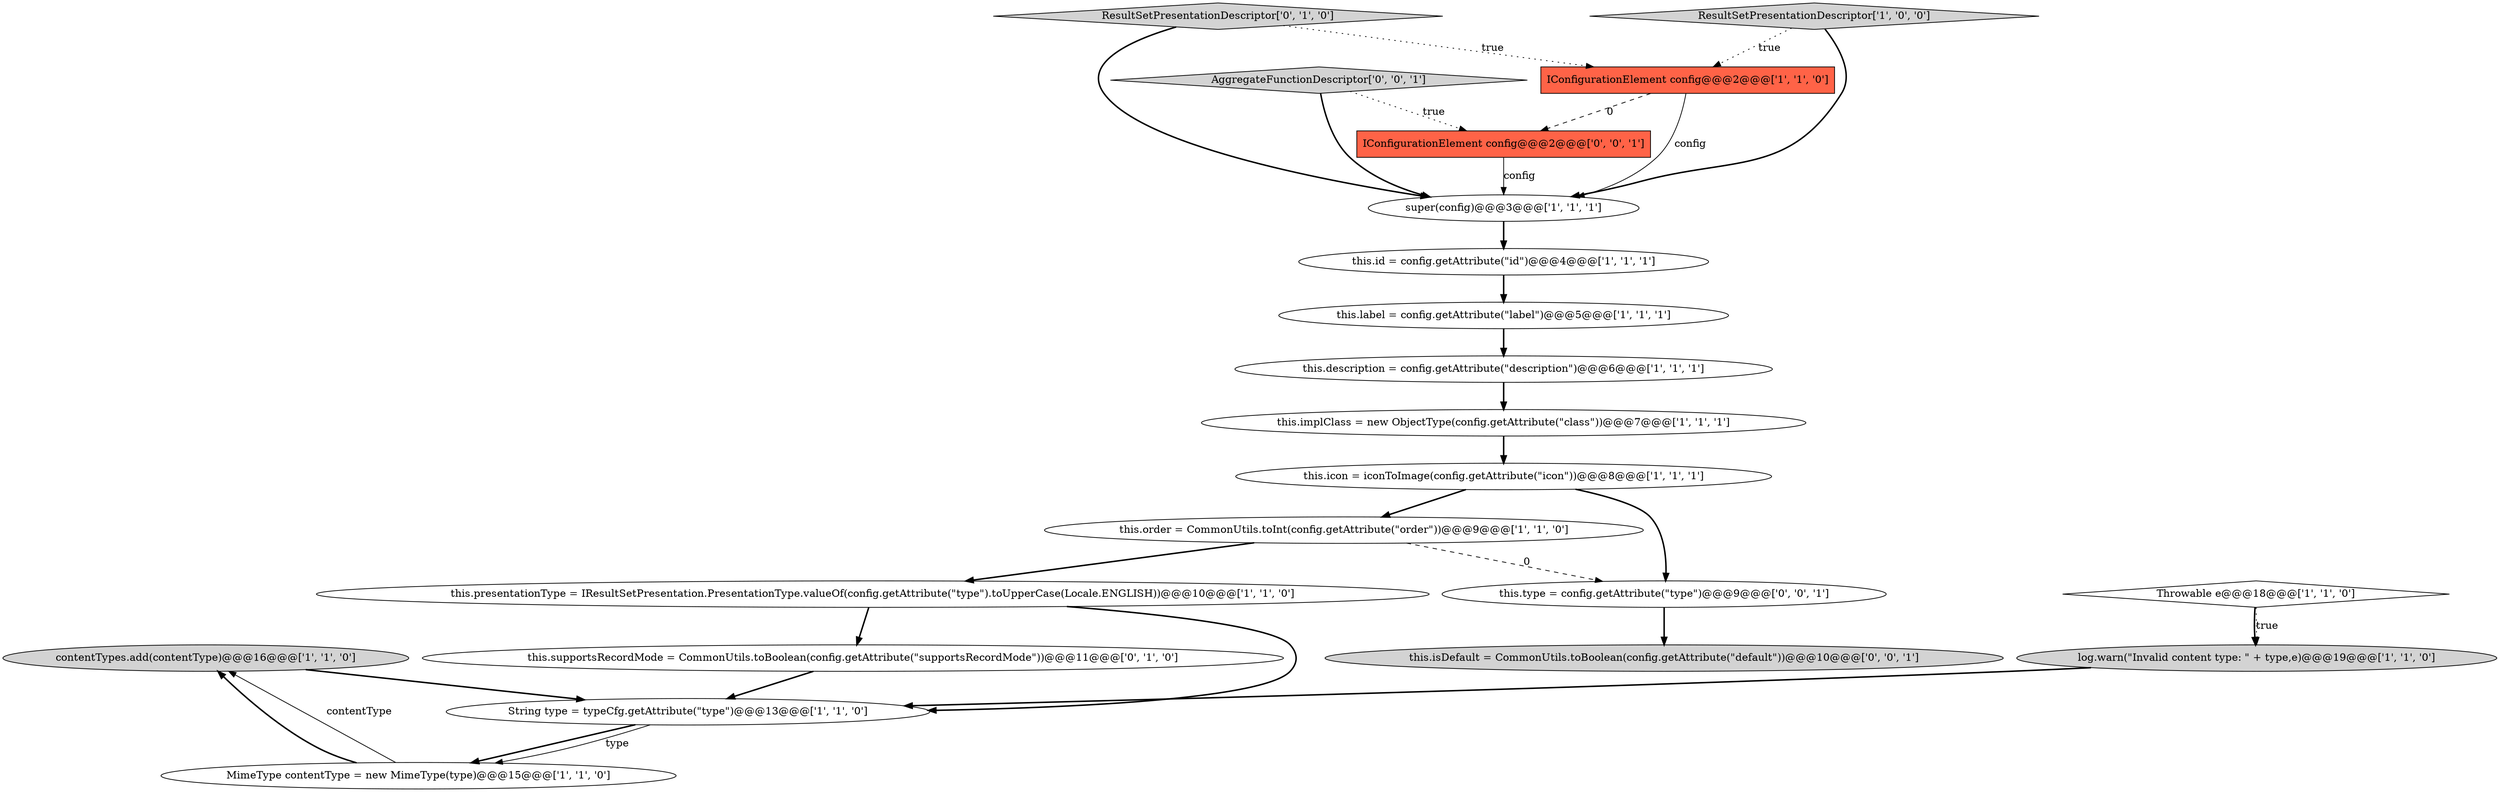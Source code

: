 digraph {
11 [style = filled, label = "contentTypes.add(contentType)@@@16@@@['1', '1', '0']", fillcolor = lightgray, shape = ellipse image = "AAA0AAABBB1BBB"];
14 [style = filled, label = "Throwable e@@@18@@@['1', '1', '0']", fillcolor = white, shape = diamond image = "AAA0AAABBB1BBB"];
2 [style = filled, label = "super(config)@@@3@@@['1', '1', '1']", fillcolor = white, shape = ellipse image = "AAA0AAABBB1BBB"];
8 [style = filled, label = "this.id = config.getAttribute(\"id\")@@@4@@@['1', '1', '1']", fillcolor = white, shape = ellipse image = "AAA0AAABBB1BBB"];
20 [style = filled, label = "AggregateFunctionDescriptor['0', '0', '1']", fillcolor = lightgray, shape = diamond image = "AAA0AAABBB3BBB"];
0 [style = filled, label = "this.icon = iconToImage(config.getAttribute(\"icon\"))@@@8@@@['1', '1', '1']", fillcolor = white, shape = ellipse image = "AAA0AAABBB1BBB"];
1 [style = filled, label = "this.order = CommonUtils.toInt(config.getAttribute(\"order\"))@@@9@@@['1', '1', '0']", fillcolor = white, shape = ellipse image = "AAA0AAABBB1BBB"];
12 [style = filled, label = "IConfigurationElement config@@@2@@@['1', '1', '0']", fillcolor = tomato, shape = box image = "AAA0AAABBB1BBB"];
7 [style = filled, label = "this.implClass = new ObjectType(config.getAttribute(\"class\"))@@@7@@@['1', '1', '1']", fillcolor = white, shape = ellipse image = "AAA0AAABBB1BBB"];
10 [style = filled, label = "MimeType contentType = new MimeType(type)@@@15@@@['1', '1', '0']", fillcolor = white, shape = ellipse image = "AAA0AAABBB1BBB"];
9 [style = filled, label = "this.description = config.getAttribute(\"description\")@@@6@@@['1', '1', '1']", fillcolor = white, shape = ellipse image = "AAA0AAABBB1BBB"];
19 [style = filled, label = "IConfigurationElement config@@@2@@@['0', '0', '1']", fillcolor = tomato, shape = box image = "AAA0AAABBB3BBB"];
16 [style = filled, label = "ResultSetPresentationDescriptor['0', '1', '0']", fillcolor = lightgray, shape = diamond image = "AAA0AAABBB2BBB"];
6 [style = filled, label = "ResultSetPresentationDescriptor['1', '0', '0']", fillcolor = lightgray, shape = diamond image = "AAA0AAABBB1BBB"];
5 [style = filled, label = "this.label = config.getAttribute(\"label\")@@@5@@@['1', '1', '1']", fillcolor = white, shape = ellipse image = "AAA0AAABBB1BBB"];
3 [style = filled, label = "String type = typeCfg.getAttribute(\"type\")@@@13@@@['1', '1', '0']", fillcolor = white, shape = ellipse image = "AAA0AAABBB1BBB"];
4 [style = filled, label = "log.warn(\"Invalid content type: \" + type,e)@@@19@@@['1', '1', '0']", fillcolor = lightgray, shape = ellipse image = "AAA0AAABBB1BBB"];
13 [style = filled, label = "this.presentationType = IResultSetPresentation.PresentationType.valueOf(config.getAttribute(\"type\").toUpperCase(Locale.ENGLISH))@@@10@@@['1', '1', '0']", fillcolor = white, shape = ellipse image = "AAA0AAABBB1BBB"];
17 [style = filled, label = "this.isDefault = CommonUtils.toBoolean(config.getAttribute(\"default\"))@@@10@@@['0', '0', '1']", fillcolor = lightgray, shape = ellipse image = "AAA0AAABBB3BBB"];
18 [style = filled, label = "this.type = config.getAttribute(\"type\")@@@9@@@['0', '0', '1']", fillcolor = white, shape = ellipse image = "AAA0AAABBB3BBB"];
15 [style = filled, label = "this.supportsRecordMode = CommonUtils.toBoolean(config.getAttribute(\"supportsRecordMode\"))@@@11@@@['0', '1', '0']", fillcolor = white, shape = ellipse image = "AAA1AAABBB2BBB"];
11->3 [style = bold, label=""];
3->10 [style = bold, label=""];
14->4 [style = dotted, label="true"];
13->15 [style = bold, label=""];
1->18 [style = dashed, label="0"];
8->5 [style = bold, label=""];
12->2 [style = solid, label="config"];
10->11 [style = bold, label=""];
5->9 [style = bold, label=""];
10->11 [style = solid, label="contentType"];
0->1 [style = bold, label=""];
6->2 [style = bold, label=""];
2->8 [style = bold, label=""];
16->2 [style = bold, label=""];
16->12 [style = dotted, label="true"];
12->19 [style = dashed, label="0"];
19->2 [style = solid, label="config"];
7->0 [style = bold, label=""];
15->3 [style = bold, label=""];
13->3 [style = bold, label=""];
18->17 [style = bold, label=""];
20->19 [style = dotted, label="true"];
20->2 [style = bold, label=""];
6->12 [style = dotted, label="true"];
14->4 [style = bold, label=""];
3->10 [style = solid, label="type"];
4->3 [style = bold, label=""];
0->18 [style = bold, label=""];
1->13 [style = bold, label=""];
9->7 [style = bold, label=""];
}
